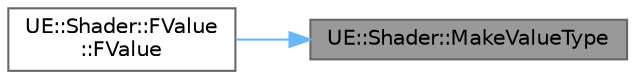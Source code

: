 digraph "UE::Shader::MakeValueType"
{
 // INTERACTIVE_SVG=YES
 // LATEX_PDF_SIZE
  bgcolor="transparent";
  edge [fontname=Helvetica,fontsize=10,labelfontname=Helvetica,labelfontsize=10];
  node [fontname=Helvetica,fontsize=10,shape=box,height=0.2,width=0.4];
  rankdir="RL";
  Node1 [id="Node000001",label="UE::Shader::MakeValueType",height=0.2,width=0.4,color="gray40", fillcolor="grey60", style="filled", fontcolor="black",tooltip=" "];
  Node1 -> Node2 [id="edge1_Node000001_Node000002",dir="back",color="steelblue1",style="solid",tooltip=" "];
  Node2 [id="Node000002",label="UE::Shader::FValue\l::FValue",height=0.2,width=0.4,color="grey40", fillcolor="white", style="filled",URL="$d6/d66/structUE_1_1Shader_1_1FValue.html#a4d76a44fc339c63ba94bcc81e5e99378",tooltip=" "];
}
